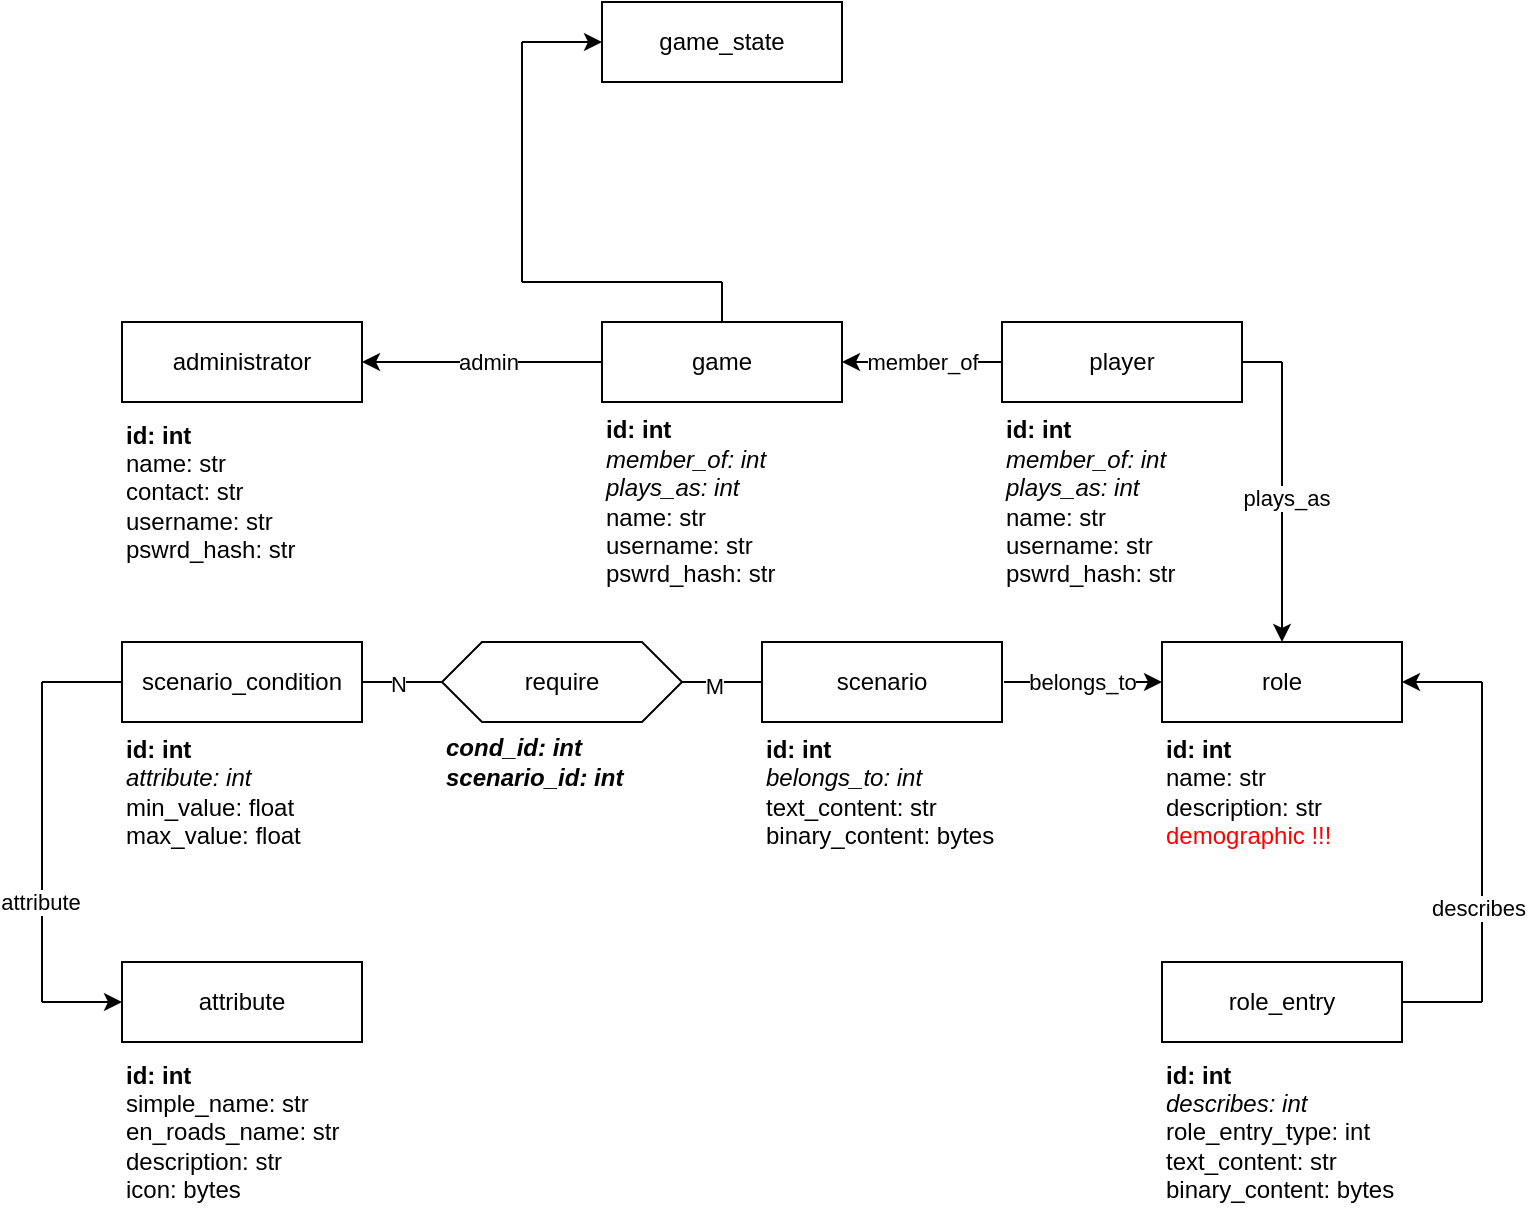 <mxfile version="24.7.17">
  <diagram name="Page-1" id="YdjUrKygj7iY0KBtIIkb">
    <mxGraphModel dx="989" dy="1701" grid="1" gridSize="10" guides="1" tooltips="1" connect="1" arrows="1" fold="1" page="1" pageScale="1" pageWidth="827" pageHeight="1169" math="0" shadow="0">
      <root>
        <mxCell id="0" />
        <mxCell id="1" parent="0" />
        <mxCell id="jeJnRWPtOftOerLY8mtM-1" value="scenario_condition" style="rounded=0;whiteSpace=wrap;html=1;" vertex="1" parent="1">
          <mxGeometry x="80" y="200" width="120" height="40" as="geometry" />
        </mxCell>
        <mxCell id="jeJnRWPtOftOerLY8mtM-2" value="role" style="rounded=0;whiteSpace=wrap;html=1;" vertex="1" parent="1">
          <mxGeometry x="600" y="200" width="120" height="40" as="geometry" />
        </mxCell>
        <mxCell id="jeJnRWPtOftOerLY8mtM-3" value="require" style="shape=hexagon;perimeter=hexagonPerimeter2;whiteSpace=wrap;html=1;fixedSize=1;" vertex="1" parent="1">
          <mxGeometry x="240" y="200" width="120" height="40" as="geometry" />
        </mxCell>
        <mxCell id="jeJnRWPtOftOerLY8mtM-4" value="scenario" style="rounded=0;whiteSpace=wrap;html=1;" vertex="1" parent="1">
          <mxGeometry x="400" y="200" width="120" height="40" as="geometry" />
        </mxCell>
        <mxCell id="jeJnRWPtOftOerLY8mtM-5" value="" style="endArrow=none;html=1;rounded=0;exitX=1;exitY=0.5;exitDx=0;exitDy=0;entryX=0;entryY=0.5;entryDx=0;entryDy=0;" edge="1" parent="1" source="jeJnRWPtOftOerLY8mtM-1" target="jeJnRWPtOftOerLY8mtM-3">
          <mxGeometry width="50" height="50" relative="1" as="geometry">
            <mxPoint x="390" y="420" as="sourcePoint" />
            <mxPoint x="440" y="370" as="targetPoint" />
          </mxGeometry>
        </mxCell>
        <mxCell id="jeJnRWPtOftOerLY8mtM-6" value="N" style="edgeLabel;html=1;align=center;verticalAlign=middle;resizable=0;points=[];" vertex="1" connectable="0" parent="jeJnRWPtOftOerLY8mtM-5">
          <mxGeometry x="-0.1" y="-1" relative="1" as="geometry">
            <mxPoint as="offset" />
          </mxGeometry>
        </mxCell>
        <mxCell id="jeJnRWPtOftOerLY8mtM-7" value="" style="endArrow=none;html=1;rounded=0;exitX=1;exitY=0.5;exitDx=0;exitDy=0;entryX=0;entryY=0.5;entryDx=0;entryDy=0;exitPerimeter=0;" edge="1" parent="1" source="jeJnRWPtOftOerLY8mtM-3" target="jeJnRWPtOftOerLY8mtM-4">
          <mxGeometry width="50" height="50" relative="1" as="geometry">
            <mxPoint x="390" y="420" as="sourcePoint" />
            <mxPoint x="440" y="370" as="targetPoint" />
          </mxGeometry>
        </mxCell>
        <mxCell id="jeJnRWPtOftOerLY8mtM-8" value="1" style="edgeLabel;html=1;align=center;verticalAlign=middle;resizable=0;points=[];" vertex="1" connectable="0" parent="jeJnRWPtOftOerLY8mtM-7">
          <mxGeometry x="-0.2" y="-2" relative="1" as="geometry">
            <mxPoint as="offset" />
          </mxGeometry>
        </mxCell>
        <mxCell id="jeJnRWPtOftOerLY8mtM-24" value="M" style="edgeLabel;html=1;align=center;verticalAlign=middle;resizable=0;points=[];" vertex="1" connectable="0" parent="jeJnRWPtOftOerLY8mtM-7">
          <mxGeometry x="-0.198" y="-2" relative="1" as="geometry">
            <mxPoint as="offset" />
          </mxGeometry>
        </mxCell>
        <mxCell id="jeJnRWPtOftOerLY8mtM-9" value="" style="endArrow=classic;html=1;rounded=0;exitX=1;exitY=0.5;exitDx=0;exitDy=0;entryX=0;entryY=0.5;entryDx=0;entryDy=0;" edge="1" parent="1" target="jeJnRWPtOftOerLY8mtM-2">
          <mxGeometry width="50" height="50" relative="1" as="geometry">
            <mxPoint x="521" y="220" as="sourcePoint" />
            <mxPoint x="561" y="220" as="targetPoint" />
          </mxGeometry>
        </mxCell>
        <mxCell id="jeJnRWPtOftOerLY8mtM-11" value="belongs_to" style="edgeLabel;html=1;align=center;verticalAlign=middle;resizable=0;points=[];" vertex="1" connectable="0" parent="jeJnRWPtOftOerLY8mtM-9">
          <mxGeometry x="0.067" y="-1" relative="1" as="geometry">
            <mxPoint x="-3" y="-1" as="offset" />
          </mxGeometry>
        </mxCell>
        <mxCell id="jeJnRWPtOftOerLY8mtM-13" value="&lt;div&gt;&lt;b&gt;id: int&lt;/b&gt;&lt;/div&gt;&lt;i&gt;attribute: int&lt;/i&gt;&lt;div&gt;min_value: float&lt;/div&gt;&lt;div style=&quot;&quot;&gt;max_value: float&lt;/div&gt;" style="text;html=1;align=left;verticalAlign=middle;resizable=0;points=[];autosize=1;strokeColor=none;fillColor=none;" vertex="1" parent="1">
          <mxGeometry x="80" y="240" width="110" height="70" as="geometry" />
        </mxCell>
        <mxCell id="jeJnRWPtOftOerLY8mtM-14" value="&lt;div&gt;&lt;b&gt;id: int&lt;/b&gt;&lt;/div&gt;&lt;i&gt;belongs_to: int&lt;/i&gt;&lt;div&gt;text_content: str&lt;div&gt;binary_content: bytes&lt;br&gt;&lt;/div&gt;&lt;/div&gt;" style="text;html=1;align=left;verticalAlign=middle;resizable=0;points=[];autosize=1;strokeColor=none;fillColor=none;" vertex="1" parent="1">
          <mxGeometry x="400" y="240" width="140" height="70" as="geometry" />
        </mxCell>
        <mxCell id="jeJnRWPtOftOerLY8mtM-15" value="attribute" style="rounded=0;whiteSpace=wrap;html=1;" vertex="1" parent="1">
          <mxGeometry x="80" y="360" width="120" height="40" as="geometry" />
        </mxCell>
        <mxCell id="jeJnRWPtOftOerLY8mtM-16" value="" style="endArrow=classic;html=1;rounded=0;entryX=0;entryY=0.5;entryDx=0;entryDy=0;" edge="1" parent="1" target="jeJnRWPtOftOerLY8mtM-15">
          <mxGeometry width="50" height="50" relative="1" as="geometry">
            <mxPoint x="40" y="380" as="sourcePoint" />
            <mxPoint x="350" y="300" as="targetPoint" />
          </mxGeometry>
        </mxCell>
        <mxCell id="jeJnRWPtOftOerLY8mtM-17" value="" style="endArrow=none;html=1;rounded=0;" edge="1" parent="1">
          <mxGeometry width="50" height="50" relative="1" as="geometry">
            <mxPoint x="40" y="380" as="sourcePoint" />
            <mxPoint x="40" y="220" as="targetPoint" />
          </mxGeometry>
        </mxCell>
        <mxCell id="jeJnRWPtOftOerLY8mtM-22" value="attribute" style="edgeLabel;html=1;align=center;verticalAlign=middle;resizable=0;points=[];" vertex="1" connectable="0" parent="jeJnRWPtOftOerLY8mtM-17">
          <mxGeometry x="-0.37" y="1" relative="1" as="geometry">
            <mxPoint as="offset" />
          </mxGeometry>
        </mxCell>
        <mxCell id="jeJnRWPtOftOerLY8mtM-21" value="" style="endArrow=none;html=1;rounded=0;exitX=0;exitY=0.5;exitDx=0;exitDy=0;" edge="1" parent="1" source="jeJnRWPtOftOerLY8mtM-1">
          <mxGeometry width="50" height="50" relative="1" as="geometry">
            <mxPoint x="300" y="350" as="sourcePoint" />
            <mxPoint x="40" y="220" as="targetPoint" />
          </mxGeometry>
        </mxCell>
        <mxCell id="jeJnRWPtOftOerLY8mtM-23" value="&lt;div&gt;&lt;b&gt;id: int&lt;/b&gt;&lt;/div&gt;simple_name: str&lt;div&gt;en_roads_name: str&lt;/div&gt;&lt;div style=&quot;&quot;&gt;description: str&lt;/div&gt;&lt;div style=&quot;&quot;&gt;icon: bytes&lt;/div&gt;" style="text;html=1;align=left;verticalAlign=middle;resizable=0;points=[];autosize=1;strokeColor=none;fillColor=none;" vertex="1" parent="1">
          <mxGeometry x="80" y="400" width="130" height="90" as="geometry" />
        </mxCell>
        <mxCell id="jeJnRWPtOftOerLY8mtM-25" value="&lt;div&gt;&lt;b&gt;&lt;i&gt;cond_id: int&lt;/i&gt;&lt;/b&gt;&lt;/div&gt;&lt;div&gt;&lt;b&gt;&lt;i&gt;scenario_id: int&lt;/i&gt;&lt;/b&gt;&lt;/div&gt;" style="text;html=1;align=left;verticalAlign=middle;resizable=0;points=[];autosize=1;strokeColor=none;fillColor=none;" vertex="1" parent="1">
          <mxGeometry x="240" y="240" width="110" height="40" as="geometry" />
        </mxCell>
        <mxCell id="jeJnRWPtOftOerLY8mtM-26" value="role_entry" style="rounded=0;whiteSpace=wrap;html=1;" vertex="1" parent="1">
          <mxGeometry x="600" y="360" width="120" height="40" as="geometry" />
        </mxCell>
        <mxCell id="jeJnRWPtOftOerLY8mtM-27" value="" style="endArrow=classic;html=1;rounded=0;entryX=1;entryY=0.5;entryDx=0;entryDy=0;" edge="1" parent="1" target="jeJnRWPtOftOerLY8mtM-2">
          <mxGeometry width="50" height="50" relative="1" as="geometry">
            <mxPoint x="760" y="220" as="sourcePoint" />
            <mxPoint x="520" y="350" as="targetPoint" />
          </mxGeometry>
        </mxCell>
        <mxCell id="jeJnRWPtOftOerLY8mtM-28" value="" style="endArrow=none;html=1;rounded=0;" edge="1" parent="1">
          <mxGeometry width="50" height="50" relative="1" as="geometry">
            <mxPoint x="760" y="380" as="sourcePoint" />
            <mxPoint x="760" y="220" as="targetPoint" />
          </mxGeometry>
        </mxCell>
        <mxCell id="jeJnRWPtOftOerLY8mtM-31" value="describes" style="edgeLabel;html=1;align=center;verticalAlign=middle;resizable=0;points=[];" vertex="1" connectable="0" parent="jeJnRWPtOftOerLY8mtM-28">
          <mxGeometry x="-0.406" y="2" relative="1" as="geometry">
            <mxPoint as="offset" />
          </mxGeometry>
        </mxCell>
        <mxCell id="jeJnRWPtOftOerLY8mtM-29" value="" style="endArrow=none;html=1;rounded=0;exitX=1;exitY=0.5;exitDx=0;exitDy=0;" edge="1" parent="1" source="jeJnRWPtOftOerLY8mtM-26">
          <mxGeometry width="50" height="50" relative="1" as="geometry">
            <mxPoint x="470" y="400" as="sourcePoint" />
            <mxPoint x="760" y="380" as="targetPoint" />
          </mxGeometry>
        </mxCell>
        <mxCell id="jeJnRWPtOftOerLY8mtM-30" value="&lt;div&gt;&lt;b&gt;id: int&lt;/b&gt;&lt;/div&gt;&lt;div&gt;name: str&lt;div&gt;description: str&lt;br&gt;&lt;/div&gt;&lt;/div&gt;&lt;div&gt;&lt;font color=&quot;#ff0000&quot;&gt;demographic !!!&lt;/font&gt;&lt;/div&gt;" style="text;html=1;align=left;verticalAlign=middle;resizable=0;points=[];autosize=1;strokeColor=none;fillColor=none;" vertex="1" parent="1">
          <mxGeometry x="600" y="240" width="110" height="70" as="geometry" />
        </mxCell>
        <mxCell id="jeJnRWPtOftOerLY8mtM-32" value="&lt;div&gt;&lt;b&gt;id: int&lt;/b&gt;&lt;/div&gt;&lt;i&gt;describes: int&lt;/i&gt;&lt;div&gt;role_entry_type: int&lt;br&gt;&lt;div&gt;text_content: str&lt;div&gt;binary_content: bytes&lt;br&gt;&lt;/div&gt;&lt;/div&gt;&lt;/div&gt;" style="text;html=1;align=left;verticalAlign=middle;resizable=0;points=[];autosize=1;strokeColor=none;fillColor=none;" vertex="1" parent="1">
          <mxGeometry x="600" y="400" width="140" height="90" as="geometry" />
        </mxCell>
        <mxCell id="jeJnRWPtOftOerLY8mtM-33" value="game" style="rounded=0;whiteSpace=wrap;html=1;" vertex="1" parent="1">
          <mxGeometry x="320" y="40" width="120" height="40" as="geometry" />
        </mxCell>
        <mxCell id="jeJnRWPtOftOerLY8mtM-34" value="administrator" style="rounded=0;whiteSpace=wrap;html=1;" vertex="1" parent="1">
          <mxGeometry x="80" y="40" width="120" height="40" as="geometry" />
        </mxCell>
        <mxCell id="jeJnRWPtOftOerLY8mtM-35" value="player" style="rounded=0;whiteSpace=wrap;html=1;" vertex="1" parent="1">
          <mxGeometry x="520" y="40" width="120" height="40" as="geometry" />
        </mxCell>
        <mxCell id="jeJnRWPtOftOerLY8mtM-40" value="&lt;div&gt;&lt;b&gt;id: int&lt;/b&gt;&lt;/div&gt;&lt;div&gt;name: str&lt;/div&gt;&lt;div style=&quot;&quot;&gt;contact: str&lt;/div&gt;&lt;div style=&quot;&quot;&gt;username: str&lt;/div&gt;&lt;div style=&quot;&quot;&gt;pswrd_hash: str&lt;/div&gt;" style="text;html=1;align=left;verticalAlign=middle;resizable=0;points=[];autosize=1;strokeColor=none;fillColor=none;" vertex="1" parent="1">
          <mxGeometry x="80" y="80" width="110" height="90" as="geometry" />
        </mxCell>
        <mxCell id="jeJnRWPtOftOerLY8mtM-41" value="&lt;div&gt;&lt;b&gt;id: int&lt;/b&gt;&lt;/div&gt;&lt;i&gt;member_of: int&lt;/i&gt;&lt;div&gt;&lt;i&gt;plays_as: int&lt;br&gt;&lt;/i&gt;&lt;div&gt;name: str&lt;/div&gt;&lt;div style=&quot;&quot;&gt;username: str&lt;/div&gt;&lt;div style=&quot;&quot;&gt;pswrd_hash: str&lt;/div&gt;&lt;/div&gt;" style="text;html=1;align=left;verticalAlign=middle;resizable=0;points=[];autosize=1;strokeColor=none;fillColor=none;" vertex="1" parent="1">
          <mxGeometry x="520" y="80" width="110" height="100" as="geometry" />
        </mxCell>
        <mxCell id="jeJnRWPtOftOerLY8mtM-42" value="" style="endArrow=classic;html=1;rounded=0;exitX=0;exitY=0.5;exitDx=0;exitDy=0;entryX=1;entryY=0.5;entryDx=0;entryDy=0;" edge="1" parent="1" source="jeJnRWPtOftOerLY8mtM-33" target="jeJnRWPtOftOerLY8mtM-34">
          <mxGeometry width="50" height="50" relative="1" as="geometry">
            <mxPoint x="310" y="140" as="sourcePoint" />
            <mxPoint x="360" y="90" as="targetPoint" />
          </mxGeometry>
        </mxCell>
        <mxCell id="jeJnRWPtOftOerLY8mtM-43" value="admin" style="edgeLabel;html=1;align=center;verticalAlign=middle;resizable=0;points=[];" vertex="1" connectable="0" parent="jeJnRWPtOftOerLY8mtM-42">
          <mxGeometry x="-0.045" relative="1" as="geometry">
            <mxPoint as="offset" />
          </mxGeometry>
        </mxCell>
        <mxCell id="jeJnRWPtOftOerLY8mtM-44" value="&lt;div&gt;&lt;b&gt;id: int&lt;/b&gt;&lt;/div&gt;&lt;i&gt;member_of: int&lt;/i&gt;&lt;div&gt;&lt;i&gt;plays_as: int&lt;br&gt;&lt;/i&gt;&lt;div&gt;name: str&lt;/div&gt;&lt;div style=&quot;&quot;&gt;username: str&lt;/div&gt;&lt;div style=&quot;&quot;&gt;pswrd_hash: str&lt;/div&gt;&lt;/div&gt;" style="text;html=1;align=left;verticalAlign=middle;resizable=0;points=[];autosize=1;strokeColor=none;fillColor=none;" vertex="1" parent="1">
          <mxGeometry x="320" y="80" width="110" height="100" as="geometry" />
        </mxCell>
        <mxCell id="jeJnRWPtOftOerLY8mtM-45" value="" style="endArrow=none;html=1;rounded=0;entryX=1;entryY=0.5;entryDx=0;entryDy=0;" edge="1" parent="1" target="jeJnRWPtOftOerLY8mtM-35">
          <mxGeometry width="50" height="50" relative="1" as="geometry">
            <mxPoint x="660" y="60" as="sourcePoint" />
            <mxPoint x="410" y="230" as="targetPoint" />
          </mxGeometry>
        </mxCell>
        <mxCell id="jeJnRWPtOftOerLY8mtM-46" value="" style="endArrow=classic;html=1;rounded=0;entryX=0.5;entryY=0;entryDx=0;entryDy=0;" edge="1" parent="1" target="jeJnRWPtOftOerLY8mtM-2">
          <mxGeometry width="50" height="50" relative="1" as="geometry">
            <mxPoint x="660" y="60" as="sourcePoint" />
            <mxPoint x="410" y="230" as="targetPoint" />
          </mxGeometry>
        </mxCell>
        <mxCell id="jeJnRWPtOftOerLY8mtM-47" value="plays_as" style="edgeLabel;html=1;align=center;verticalAlign=middle;resizable=0;points=[];" vertex="1" connectable="0" parent="jeJnRWPtOftOerLY8mtM-46">
          <mxGeometry x="-0.038" y="2" relative="1" as="geometry">
            <mxPoint as="offset" />
          </mxGeometry>
        </mxCell>
        <mxCell id="jeJnRWPtOftOerLY8mtM-48" value="" style="endArrow=classic;html=1;rounded=0;exitX=0;exitY=0.5;exitDx=0;exitDy=0;entryX=1;entryY=0.5;entryDx=0;entryDy=0;" edge="1" parent="1" source="jeJnRWPtOftOerLY8mtM-35" target="jeJnRWPtOftOerLY8mtM-33">
          <mxGeometry width="50" height="50" relative="1" as="geometry">
            <mxPoint x="360" y="280" as="sourcePoint" />
            <mxPoint x="410" y="230" as="targetPoint" />
          </mxGeometry>
        </mxCell>
        <mxCell id="jeJnRWPtOftOerLY8mtM-49" value="member_of" style="edgeLabel;html=1;align=center;verticalAlign=middle;resizable=0;points=[];" vertex="1" connectable="0" parent="jeJnRWPtOftOerLY8mtM-48">
          <mxGeometry x="-0.206" y="-2" relative="1" as="geometry">
            <mxPoint x="-8" y="2" as="offset" />
          </mxGeometry>
        </mxCell>
        <mxCell id="jeJnRWPtOftOerLY8mtM-50" value="game_state" style="rounded=0;whiteSpace=wrap;html=1;" vertex="1" parent="1">
          <mxGeometry x="320" y="-120" width="120" height="40" as="geometry" />
        </mxCell>
        <mxCell id="jeJnRWPtOftOerLY8mtM-51" value="" style="endArrow=classic;html=1;rounded=0;entryX=0;entryY=0.5;entryDx=0;entryDy=0;" edge="1" parent="1" target="jeJnRWPtOftOerLY8mtM-50">
          <mxGeometry width="50" height="50" relative="1" as="geometry">
            <mxPoint x="280" y="-100" as="sourcePoint" />
            <mxPoint x="410" y="100" as="targetPoint" />
          </mxGeometry>
        </mxCell>
        <mxCell id="jeJnRWPtOftOerLY8mtM-52" value="" style="endArrow=none;html=1;rounded=0;" edge="1" parent="1">
          <mxGeometry width="50" height="50" relative="1" as="geometry">
            <mxPoint x="280" y="20" as="sourcePoint" />
            <mxPoint x="280" y="-100" as="targetPoint" />
          </mxGeometry>
        </mxCell>
        <mxCell id="jeJnRWPtOftOerLY8mtM-53" value="" style="endArrow=none;html=1;rounded=0;" edge="1" parent="1">
          <mxGeometry width="50" height="50" relative="1" as="geometry">
            <mxPoint x="280" y="20" as="sourcePoint" />
            <mxPoint x="380" y="20" as="targetPoint" />
          </mxGeometry>
        </mxCell>
        <mxCell id="jeJnRWPtOftOerLY8mtM-54" value="" style="endArrow=none;html=1;rounded=0;" edge="1" parent="1" source="jeJnRWPtOftOerLY8mtM-33">
          <mxGeometry width="50" height="50" relative="1" as="geometry">
            <mxPoint x="360" y="150" as="sourcePoint" />
            <mxPoint x="380" y="20" as="targetPoint" />
          </mxGeometry>
        </mxCell>
      </root>
    </mxGraphModel>
  </diagram>
</mxfile>
